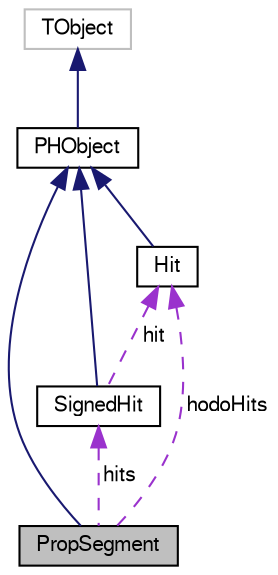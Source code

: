 digraph "PropSegment"
{
  bgcolor="transparent";
  edge [fontname="FreeSans",fontsize="10",labelfontname="FreeSans",labelfontsize="10"];
  node [fontname="FreeSans",fontsize="10",shape=record];
  Node1 [label="PropSegment",height=0.2,width=0.4,color="black", fillcolor="grey75", style="filled" fontcolor="black"];
  Node2 -> Node1 [dir="back",color="midnightblue",fontsize="10",style="solid",fontname="FreeSans"];
  Node2 [label="PHObject",height=0.2,width=0.4,color="black",URL="$d9/d24/classPHObject.html"];
  Node3 -> Node2 [dir="back",color="midnightblue",fontsize="10",style="solid",fontname="FreeSans"];
  Node3 [label="TObject",height=0.2,width=0.4,color="grey75"];
  Node4 -> Node1 [dir="back",color="darkorchid3",fontsize="10",style="dashed",label=" hits" ,fontname="FreeSans"];
  Node4 [label="SignedHit",height=0.2,width=0.4,color="black",URL="$de/d45/classSignedHit.html"];
  Node2 -> Node4 [dir="back",color="midnightblue",fontsize="10",style="solid",fontname="FreeSans"];
  Node5 -> Node4 [dir="back",color="darkorchid3",fontsize="10",style="dashed",label=" hit" ,fontname="FreeSans"];
  Node5 [label="Hit",height=0.2,width=0.4,color="black",URL="$d0/d88/classHit.html",tooltip="Definition of hit structure. "];
  Node2 -> Node5 [dir="back",color="midnightblue",fontsize="10",style="solid",fontname="FreeSans"];
  Node5 -> Node1 [dir="back",color="darkorchid3",fontsize="10",style="dashed",label=" hodoHits" ,fontname="FreeSans"];
}
